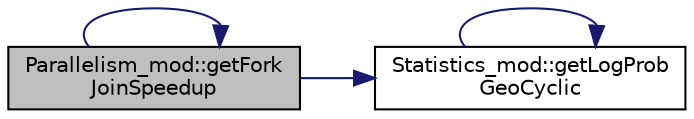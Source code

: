 digraph "Parallelism_mod::getForkJoinSpeedup"
{
 // LATEX_PDF_SIZE
  edge [fontname="Helvetica",fontsize="10",labelfontname="Helvetica",labelfontsize="10"];
  node [fontname="Helvetica",fontsize="10",shape=record];
  rankdir="LR";
  Node1 [label="Parallelism_mod::getFork\lJoinSpeedup",height=0.2,width=0.4,color="black", fillcolor="grey75", style="filled", fontcolor="black",tooltip="Predict the parallel simulation speedup for a range of possible processor counts."];
  Node1 -> Node1 [color="midnightblue",fontsize="10",style="solid"];
  Node1 -> Node2 [color="midnightblue",fontsize="10",style="solid"];
  Node2 [label="Statistics_mod::getLogProb\lGeoCyclic",height=0.2,width=0.4,color="black", fillcolor="white", style="filled",URL="$namespaceStatistics__mod.html#ad427c8745d5418416547ef496bfa9402",tooltip="Compute the natural logarithm of the Geometric distribution PDF of a limited range of Bernoulli trial..."];
  Node2 -> Node2 [color="midnightblue",fontsize="10",style="solid"];
}
